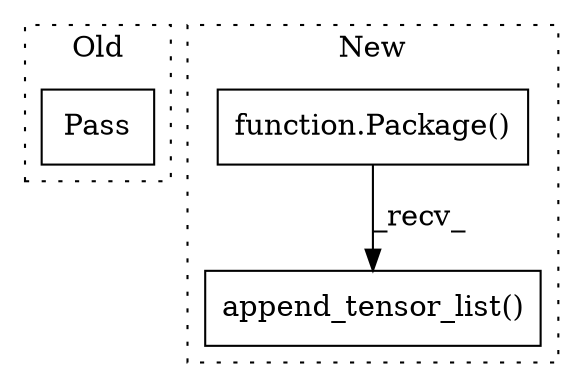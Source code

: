 digraph G {
subgraph cluster0 {
1 [label="Pass" a="62" s="3323" l="4" shape="box"];
label = "Old";
style="dotted";
}
subgraph cluster1 {
2 [label="append_tensor_list()" a="75" s="4961,4998" l="21,1" shape="box"];
3 [label="function.Package()" a="75" s="4895" l="9" shape="box"];
label = "New";
style="dotted";
}
3 -> 2 [label="_recv_"];
}